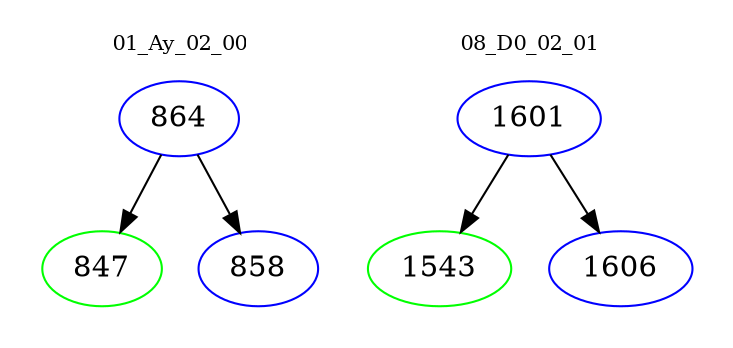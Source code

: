 digraph{
subgraph cluster_0 {
color = white
label = "01_Ay_02_00";
fontsize=10;
T0_864 [label="864", color="blue"]
T0_864 -> T0_847 [color="black"]
T0_847 [label="847", color="green"]
T0_864 -> T0_858 [color="black"]
T0_858 [label="858", color="blue"]
}
subgraph cluster_1 {
color = white
label = "08_D0_02_01";
fontsize=10;
T1_1601 [label="1601", color="blue"]
T1_1601 -> T1_1543 [color="black"]
T1_1543 [label="1543", color="green"]
T1_1601 -> T1_1606 [color="black"]
T1_1606 [label="1606", color="blue"]
}
}
